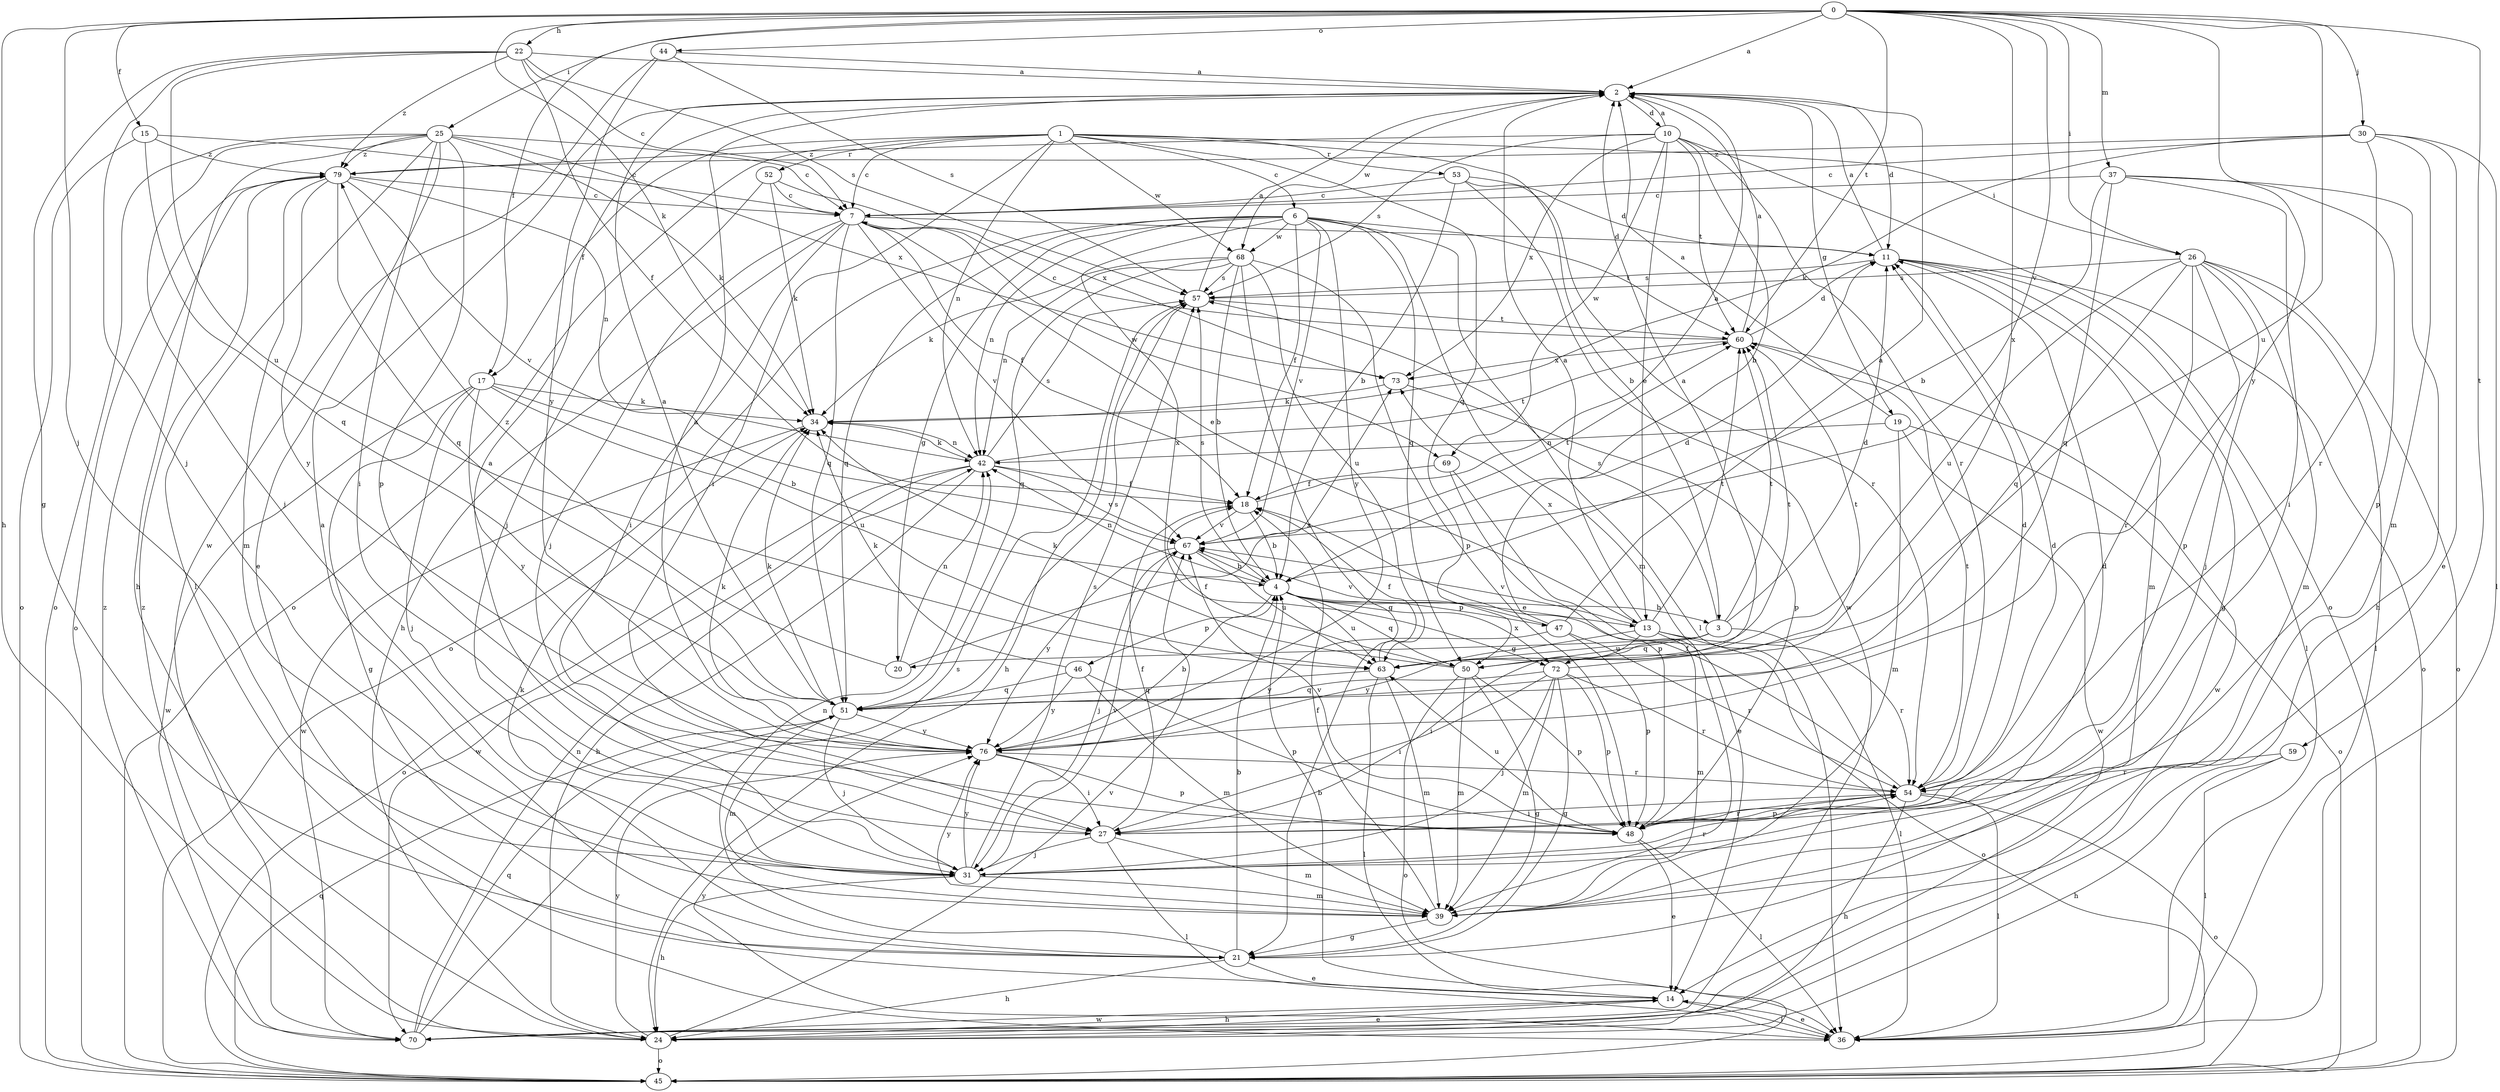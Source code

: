 strict digraph  {
0;
1;
2;
3;
4;
6;
7;
10;
11;
13;
14;
15;
17;
18;
19;
20;
21;
22;
24;
25;
26;
27;
30;
31;
34;
36;
37;
39;
42;
44;
45;
46;
47;
48;
50;
51;
52;
53;
54;
57;
59;
60;
63;
67;
68;
69;
70;
72;
73;
76;
79;
0 -> 2  [label=a];
0 -> 15  [label=f];
0 -> 17  [label=f];
0 -> 22  [label=h];
0 -> 24  [label=h];
0 -> 25  [label=i];
0 -> 26  [label=i];
0 -> 30  [label=j];
0 -> 31  [label=j];
0 -> 34  [label=k];
0 -> 37  [label=m];
0 -> 44  [label=o];
0 -> 59  [label=t];
0 -> 60  [label=t];
0 -> 63  [label=u];
0 -> 67  [label=v];
0 -> 72  [label=x];
0 -> 76  [label=y];
1 -> 3  [label=b];
1 -> 6  [label=c];
1 -> 7  [label=c];
1 -> 17  [label=f];
1 -> 26  [label=i];
1 -> 27  [label=i];
1 -> 42  [label=n];
1 -> 45  [label=o];
1 -> 50  [label=q];
1 -> 52  [label=r];
1 -> 53  [label=r];
1 -> 68  [label=w];
2 -> 10  [label=d];
2 -> 11  [label=d];
2 -> 19  [label=g];
2 -> 68  [label=w];
3 -> 11  [label=d];
3 -> 20  [label=g];
3 -> 36  [label=l];
3 -> 50  [label=q];
3 -> 57  [label=s];
3 -> 60  [label=t];
3 -> 63  [label=u];
4 -> 3  [label=b];
4 -> 13  [label=e];
4 -> 42  [label=n];
4 -> 46  [label=p];
4 -> 47  [label=p];
4 -> 50  [label=q];
4 -> 57  [label=s];
4 -> 63  [label=u];
4 -> 72  [label=x];
6 -> 18  [label=f];
6 -> 20  [label=g];
6 -> 36  [label=l];
6 -> 39  [label=m];
6 -> 42  [label=n];
6 -> 45  [label=o];
6 -> 50  [label=q];
6 -> 51  [label=q];
6 -> 60  [label=t];
6 -> 67  [label=v];
6 -> 68  [label=w];
6 -> 72  [label=x];
6 -> 76  [label=y];
7 -> 11  [label=d];
7 -> 13  [label=e];
7 -> 18  [label=f];
7 -> 24  [label=h];
7 -> 27  [label=i];
7 -> 31  [label=j];
7 -> 51  [label=q];
7 -> 67  [label=v];
7 -> 69  [label=w];
10 -> 2  [label=a];
10 -> 4  [label=b];
10 -> 13  [label=e];
10 -> 45  [label=o];
10 -> 54  [label=r];
10 -> 57  [label=s];
10 -> 60  [label=t];
10 -> 69  [label=w];
10 -> 73  [label=x];
10 -> 79  [label=z];
11 -> 2  [label=a];
11 -> 21  [label=g];
11 -> 36  [label=l];
11 -> 39  [label=m];
11 -> 45  [label=o];
11 -> 57  [label=s];
13 -> 2  [label=a];
13 -> 27  [label=i];
13 -> 39  [label=m];
13 -> 45  [label=o];
13 -> 54  [label=r];
13 -> 60  [label=t];
13 -> 67  [label=v];
13 -> 73  [label=x];
13 -> 76  [label=y];
14 -> 4  [label=b];
14 -> 24  [label=h];
14 -> 36  [label=l];
14 -> 70  [label=w];
15 -> 7  [label=c];
15 -> 45  [label=o];
15 -> 51  [label=q];
15 -> 79  [label=z];
17 -> 4  [label=b];
17 -> 21  [label=g];
17 -> 31  [label=j];
17 -> 34  [label=k];
17 -> 63  [label=u];
17 -> 70  [label=w];
17 -> 76  [label=y];
18 -> 2  [label=a];
18 -> 4  [label=b];
18 -> 67  [label=v];
19 -> 2  [label=a];
19 -> 39  [label=m];
19 -> 42  [label=n];
19 -> 45  [label=o];
19 -> 70  [label=w];
20 -> 42  [label=n];
20 -> 73  [label=x];
20 -> 79  [label=z];
21 -> 2  [label=a];
21 -> 4  [label=b];
21 -> 14  [label=e];
21 -> 24  [label=h];
21 -> 34  [label=k];
21 -> 42  [label=n];
22 -> 2  [label=a];
22 -> 7  [label=c];
22 -> 18  [label=f];
22 -> 21  [label=g];
22 -> 31  [label=j];
22 -> 57  [label=s];
22 -> 63  [label=u];
22 -> 79  [label=z];
24 -> 14  [label=e];
24 -> 45  [label=o];
24 -> 67  [label=v];
24 -> 76  [label=y];
24 -> 79  [label=z];
25 -> 7  [label=c];
25 -> 14  [label=e];
25 -> 24  [label=h];
25 -> 27  [label=i];
25 -> 31  [label=j];
25 -> 34  [label=k];
25 -> 36  [label=l];
25 -> 45  [label=o];
25 -> 48  [label=p];
25 -> 73  [label=x];
25 -> 79  [label=z];
26 -> 31  [label=j];
26 -> 36  [label=l];
26 -> 39  [label=m];
26 -> 45  [label=o];
26 -> 48  [label=p];
26 -> 51  [label=q];
26 -> 54  [label=r];
26 -> 57  [label=s];
26 -> 63  [label=u];
27 -> 2  [label=a];
27 -> 11  [label=d];
27 -> 18  [label=f];
27 -> 31  [label=j];
27 -> 36  [label=l];
27 -> 39  [label=m];
30 -> 7  [label=c];
30 -> 14  [label=e];
30 -> 34  [label=k];
30 -> 36  [label=l];
30 -> 39  [label=m];
30 -> 54  [label=r];
30 -> 79  [label=z];
31 -> 11  [label=d];
31 -> 24  [label=h];
31 -> 39  [label=m];
31 -> 54  [label=r];
31 -> 57  [label=s];
31 -> 67  [label=v];
31 -> 76  [label=y];
34 -> 42  [label=n];
34 -> 70  [label=w];
36 -> 14  [label=e];
36 -> 76  [label=y];
37 -> 4  [label=b];
37 -> 7  [label=c];
37 -> 24  [label=h];
37 -> 27  [label=i];
37 -> 48  [label=p];
37 -> 51  [label=q];
39 -> 18  [label=f];
39 -> 21  [label=g];
39 -> 76  [label=y];
42 -> 18  [label=f];
42 -> 24  [label=h];
42 -> 34  [label=k];
42 -> 45  [label=o];
42 -> 57  [label=s];
42 -> 60  [label=t];
42 -> 67  [label=v];
42 -> 70  [label=w];
44 -> 2  [label=a];
44 -> 57  [label=s];
44 -> 70  [label=w];
44 -> 76  [label=y];
45 -> 51  [label=q];
46 -> 34  [label=k];
46 -> 39  [label=m];
46 -> 48  [label=p];
46 -> 51  [label=q];
46 -> 76  [label=y];
47 -> 2  [label=a];
47 -> 11  [label=d];
47 -> 48  [label=p];
47 -> 54  [label=r];
47 -> 67  [label=v];
47 -> 76  [label=y];
48 -> 14  [label=e];
48 -> 36  [label=l];
48 -> 54  [label=r];
48 -> 63  [label=u];
48 -> 67  [label=v];
50 -> 2  [label=a];
50 -> 18  [label=f];
50 -> 21  [label=g];
50 -> 34  [label=k];
50 -> 39  [label=m];
50 -> 45  [label=o];
50 -> 48  [label=p];
51 -> 2  [label=a];
51 -> 31  [label=j];
51 -> 34  [label=k];
51 -> 39  [label=m];
51 -> 57  [label=s];
51 -> 76  [label=y];
52 -> 7  [label=c];
52 -> 31  [label=j];
52 -> 34  [label=k];
52 -> 73  [label=x];
53 -> 4  [label=b];
53 -> 7  [label=c];
53 -> 11  [label=d];
53 -> 54  [label=r];
53 -> 70  [label=w];
54 -> 11  [label=d];
54 -> 18  [label=f];
54 -> 24  [label=h];
54 -> 27  [label=i];
54 -> 36  [label=l];
54 -> 45  [label=o];
54 -> 48  [label=p];
54 -> 60  [label=t];
57 -> 2  [label=a];
57 -> 24  [label=h];
57 -> 60  [label=t];
59 -> 24  [label=h];
59 -> 36  [label=l];
59 -> 54  [label=r];
60 -> 2  [label=a];
60 -> 7  [label=c];
60 -> 11  [label=d];
60 -> 70  [label=w];
60 -> 73  [label=x];
63 -> 18  [label=f];
63 -> 36  [label=l];
63 -> 39  [label=m];
63 -> 51  [label=q];
63 -> 60  [label=t];
67 -> 4  [label=b];
67 -> 31  [label=j];
67 -> 60  [label=t];
67 -> 63  [label=u];
67 -> 76  [label=y];
68 -> 4  [label=b];
68 -> 21  [label=g];
68 -> 34  [label=k];
68 -> 42  [label=n];
68 -> 48  [label=p];
68 -> 51  [label=q];
68 -> 57  [label=s];
68 -> 63  [label=u];
69 -> 14  [label=e];
69 -> 18  [label=f];
69 -> 48  [label=p];
70 -> 42  [label=n];
70 -> 51  [label=q];
70 -> 57  [label=s];
70 -> 79  [label=z];
72 -> 21  [label=g];
72 -> 27  [label=i];
72 -> 31  [label=j];
72 -> 39  [label=m];
72 -> 48  [label=p];
72 -> 51  [label=q];
72 -> 54  [label=r];
72 -> 60  [label=t];
73 -> 34  [label=k];
73 -> 48  [label=p];
76 -> 2  [label=a];
76 -> 4  [label=b];
76 -> 27  [label=i];
76 -> 34  [label=k];
76 -> 48  [label=p];
76 -> 54  [label=r];
79 -> 7  [label=c];
79 -> 39  [label=m];
79 -> 42  [label=n];
79 -> 45  [label=o];
79 -> 51  [label=q];
79 -> 67  [label=v];
79 -> 76  [label=y];
}
